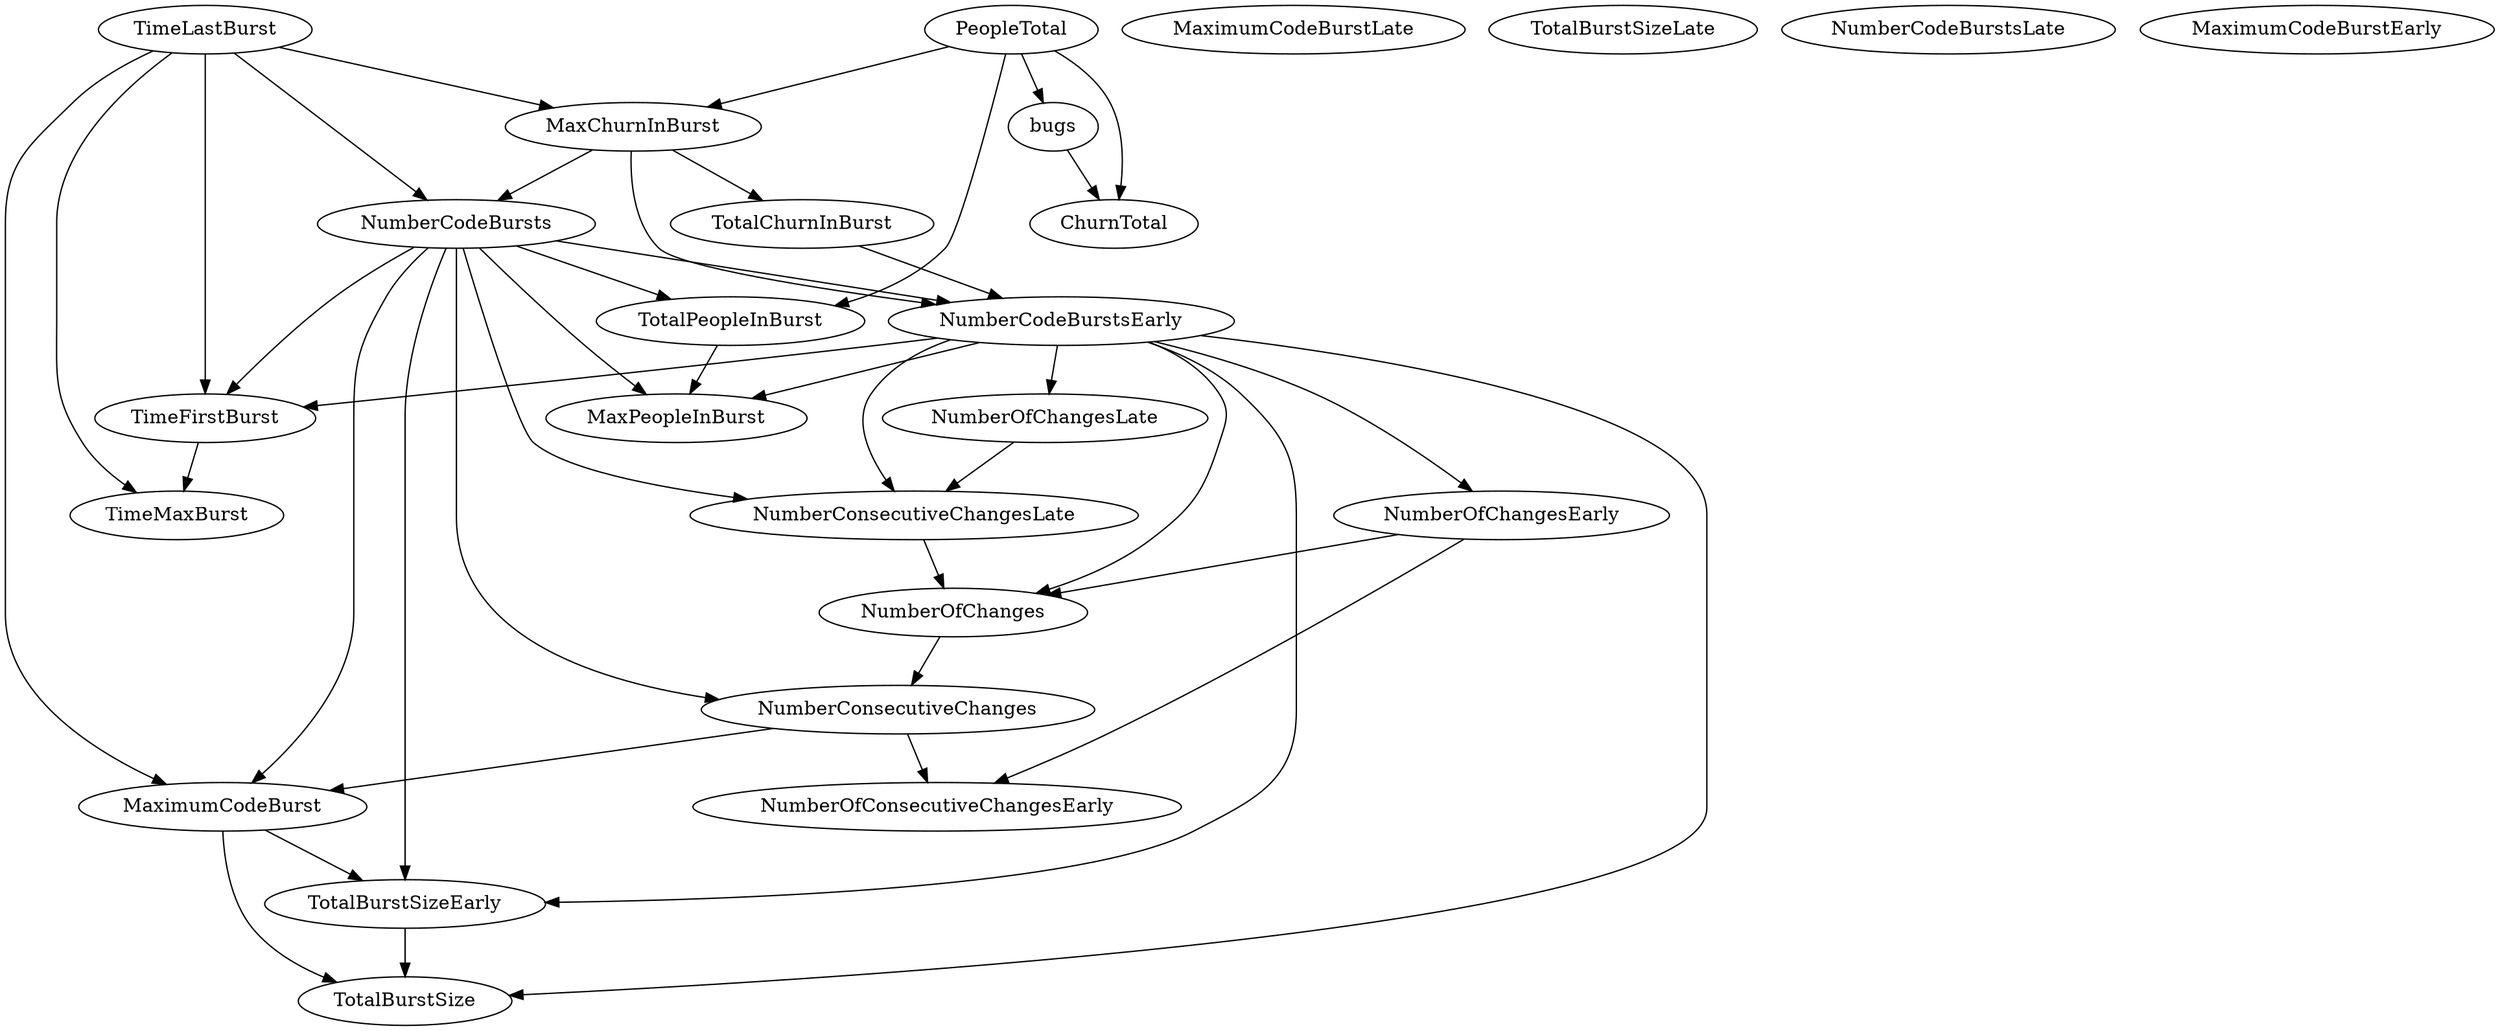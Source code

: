 digraph {
   TotalPeopleInBurst;
   MaximumCodeBurstLate;
   NumberOfChanges;
   MaxPeopleInBurst;
   TotalBurstSizeLate;
   NumberCodeBurstsLate;
   NumberOfChangesLate;
   NumberOfChangesEarly;
   MaxChurnInBurst;
   MaximumCodeBurstEarly;
   NumberCodeBurstsEarly;
   TimeFirstBurst;
   TotalChurnInBurst;
   ChurnTotal;
   MaximumCodeBurst;
   NumberOfConsecutiveChangesEarly;
   NumberConsecutiveChangesLate;
   TotalBurstSizeEarly;
   TotalBurstSize;
   TimeMaxBurst;
   NumberConsecutiveChanges;
   TimeLastBurst;
   NumberCodeBursts;
   PeopleTotal;
   bugs;
   TotalPeopleInBurst -> MaxPeopleInBurst;
   NumberOfChanges -> NumberConsecutiveChanges;
   NumberOfChangesLate -> NumberConsecutiveChangesLate;
   NumberOfChangesEarly -> NumberOfChanges;
   NumberOfChangesEarly -> NumberOfConsecutiveChangesEarly;
   MaxChurnInBurst -> NumberCodeBurstsEarly;
   MaxChurnInBurst -> TotalChurnInBurst;
   MaxChurnInBurst -> NumberCodeBursts;
   NumberCodeBurstsEarly -> NumberOfChanges;
   NumberCodeBurstsEarly -> MaxPeopleInBurst;
   NumberCodeBurstsEarly -> NumberOfChangesLate;
   NumberCodeBurstsEarly -> NumberOfChangesEarly;
   NumberCodeBurstsEarly -> TimeFirstBurst;
   NumberCodeBurstsEarly -> NumberConsecutiveChangesLate;
   NumberCodeBurstsEarly -> TotalBurstSizeEarly;
   NumberCodeBurstsEarly -> TotalBurstSize;
   TimeFirstBurst -> TimeMaxBurst;
   TotalChurnInBurst -> NumberCodeBurstsEarly;
   MaximumCodeBurst -> TotalBurstSizeEarly;
   MaximumCodeBurst -> TotalBurstSize;
   NumberConsecutiveChangesLate -> NumberOfChanges;
   TotalBurstSizeEarly -> TotalBurstSize;
   NumberConsecutiveChanges -> MaximumCodeBurst;
   NumberConsecutiveChanges -> NumberOfConsecutiveChangesEarly;
   TimeLastBurst -> MaxChurnInBurst;
   TimeLastBurst -> TimeFirstBurst;
   TimeLastBurst -> MaximumCodeBurst;
   TimeLastBurst -> TimeMaxBurst;
   TimeLastBurst -> NumberCodeBursts;
   NumberCodeBursts -> TotalPeopleInBurst;
   NumberCodeBursts -> MaxPeopleInBurst;
   NumberCodeBursts -> NumberCodeBurstsEarly;
   NumberCodeBursts -> TimeFirstBurst;
   NumberCodeBursts -> MaximumCodeBurst;
   NumberCodeBursts -> NumberConsecutiveChangesLate;
   NumberCodeBursts -> TotalBurstSizeEarly;
   NumberCodeBursts -> NumberConsecutiveChanges;
   PeopleTotal -> TotalPeopleInBurst;
   PeopleTotal -> MaxChurnInBurst;
   PeopleTotal -> ChurnTotal;
   PeopleTotal -> bugs;
   bugs -> ChurnTotal;
}
